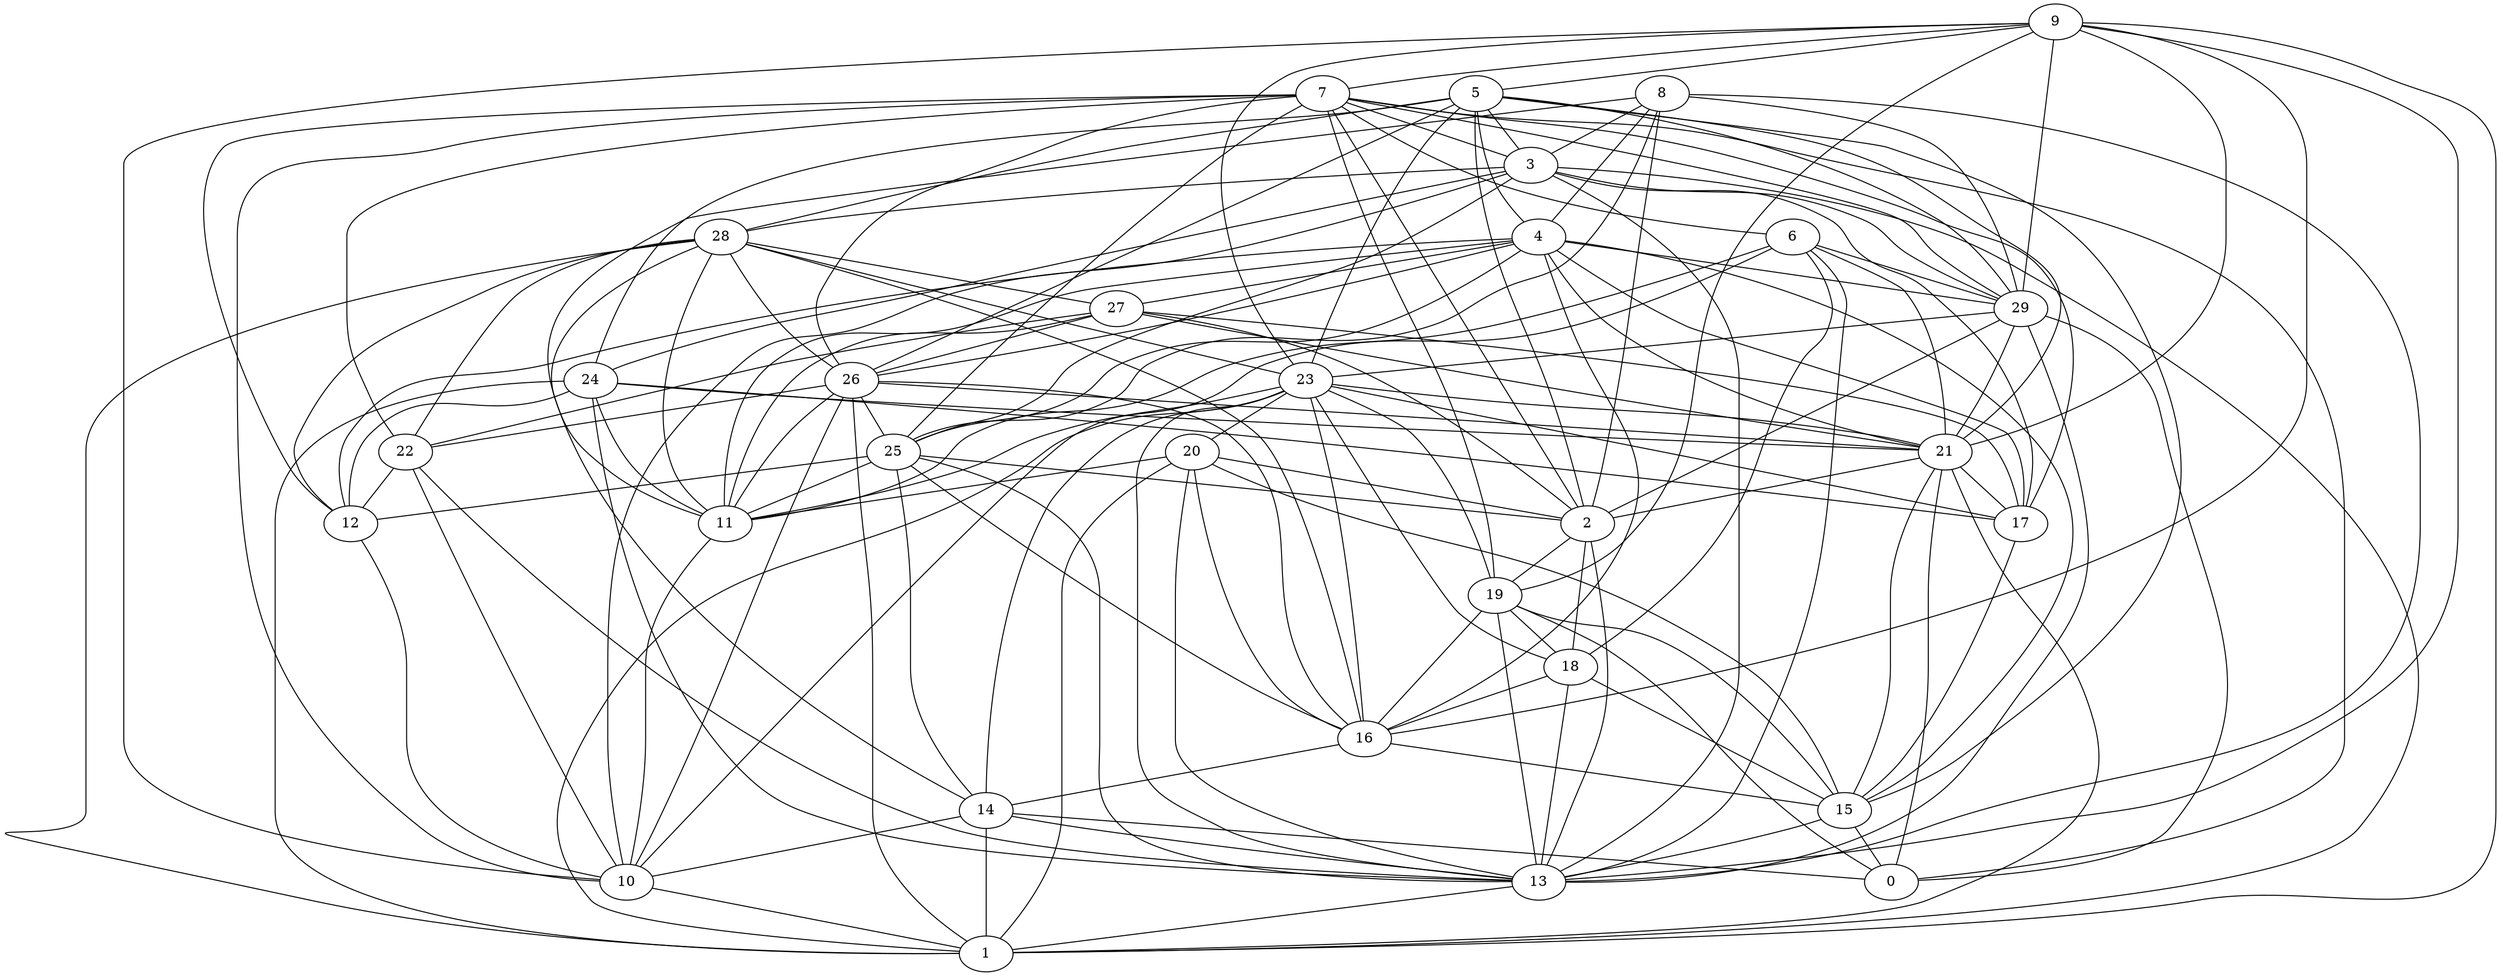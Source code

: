 digraph GG_graph {

subgraph G_graph {
edge [color = black]
"16" -> "15" [dir = none]
"27" -> "2" [dir = none]
"9" -> "10" [dir = none]
"9" -> "5" [dir = none]
"9" -> "13" [dir = none]
"9" -> "16" [dir = none]
"22" -> "12" [dir = none]
"22" -> "13" [dir = none]
"10" -> "1" [dir = none]
"7" -> "25" [dir = none]
"7" -> "19" [dir = none]
"7" -> "6" [dir = none]
"7" -> "0" [dir = none]
"7" -> "10" [dir = none]
"7" -> "22" [dir = none]
"28" -> "27" [dir = none]
"28" -> "12" [dir = none]
"25" -> "2" [dir = none]
"2" -> "18" [dir = none]
"19" -> "16" [dir = none]
"19" -> "0" [dir = none]
"3" -> "24" [dir = none]
"3" -> "13" [dir = none]
"3" -> "10" [dir = none]
"3" -> "29" [dir = none]
"3" -> "17" [dir = none]
"3" -> "28" [dir = none]
"6" -> "29" [dir = none]
"26" -> "10" [dir = none]
"14" -> "10" [dir = none]
"14" -> "13" [dir = none]
"14" -> "1" [dir = none]
"4" -> "16" [dir = none]
"4" -> "11" [dir = none]
"4" -> "17" [dir = none]
"4" -> "26" [dir = none]
"4" -> "12" [dir = none]
"18" -> "16" [dir = none]
"24" -> "11" [dir = none]
"24" -> "12" [dir = none]
"24" -> "13" [dir = none]
"5" -> "2" [dir = none]
"5" -> "3" [dir = none]
"5" -> "24" [dir = none]
"15" -> "13" [dir = none]
"29" -> "2" [dir = none]
"20" -> "16" [dir = none]
"20" -> "1" [dir = none]
"20" -> "2" [dir = none]
"20" -> "13" [dir = none]
"23" -> "16" [dir = none]
"23" -> "13" [dir = none]
"23" -> "11" [dir = none]
"23" -> "21" [dir = none]
"21" -> "2" [dir = none]
"8" -> "13" [dir = none]
"8" -> "11" [dir = none]
"8" -> "29" [dir = none]
"26" -> "25" [dir = none]
"4" -> "25" [dir = none]
"17" -> "15" [dir = none]
"19" -> "15" [dir = none]
"8" -> "25" [dir = none]
"4" -> "15" [dir = none]
"28" -> "22" [dir = none]
"29" -> "0" [dir = none]
"8" -> "2" [dir = none]
"14" -> "0" [dir = none]
"15" -> "0" [dir = none]
"13" -> "1" [dir = none]
"23" -> "14" [dir = none]
"5" -> "15" [dir = none]
"4" -> "29" [dir = none]
"5" -> "4" [dir = none]
"20" -> "15" [dir = none]
"6" -> "21" [dir = none]
"26" -> "16" [dir = none]
"22" -> "10" [dir = none]
"9" -> "19" [dir = none]
"28" -> "26" [dir = none]
"24" -> "17" [dir = none]
"5" -> "26" [dir = none]
"28" -> "23" [dir = none]
"26" -> "22" [dir = none]
"6" -> "11" [dir = none]
"23" -> "17" [dir = none]
"29" -> "21" [dir = none]
"5" -> "21" [dir = none]
"9" -> "29" [dir = none]
"21" -> "0" [dir = none]
"25" -> "11" [dir = none]
"25" -> "12" [dir = none]
"23" -> "18" [dir = none]
"5" -> "28" [dir = none]
"7" -> "17" [dir = none]
"7" -> "12" [dir = none]
"27" -> "22" [dir = none]
"25" -> "14" [dir = none]
"19" -> "13" [dir = none]
"6" -> "10" [dir = none]
"5" -> "29" [dir = none]
"23" -> "20" [dir = none]
"2" -> "13" [dir = none]
"6" -> "13" [dir = none]
"16" -> "14" [dir = none]
"20" -> "11" [dir = none]
"9" -> "23" [dir = none]
"4" -> "27" [dir = none]
"7" -> "3" [dir = none]
"21" -> "17" [dir = none]
"23" -> "1" [dir = none]
"19" -> "18" [dir = none]
"25" -> "13" [dir = none]
"4" -> "21" [dir = none]
"29" -> "23" [dir = none]
"7" -> "2" [dir = none]
"29" -> "13" [dir = none]
"26" -> "21" [dir = none]
"21" -> "1" [dir = none]
"25" -> "16" [dir = none]
"3" -> "1" [dir = none]
"24" -> "21" [dir = none]
"8" -> "3" [dir = none]
"3" -> "25" [dir = none]
"26" -> "1" [dir = none]
"11" -> "10" [dir = none]
"24" -> "1" [dir = none]
"18" -> "13" [dir = none]
"28" -> "1" [dir = none]
"27" -> "21" [dir = none]
"28" -> "11" [dir = none]
"7" -> "29" [dir = none]
"21" -> "15" [dir = none]
"27" -> "26" [dir = none]
"26" -> "11" [dir = none]
"6" -> "18" [dir = none]
"7" -> "26" [dir = none]
"9" -> "21" [dir = none]
"2" -> "19" [dir = none]
"9" -> "7" [dir = none]
"28" -> "16" [dir = none]
"23" -> "19" [dir = none]
"27" -> "11" [dir = none]
"5" -> "23" [dir = none]
"28" -> "14" [dir = none]
"9" -> "1" [dir = none]
"27" -> "17" [dir = none]
"18" -> "15" [dir = none]
"12" -> "10" [dir = none]
"8" -> "4" [dir = none]
}

}
